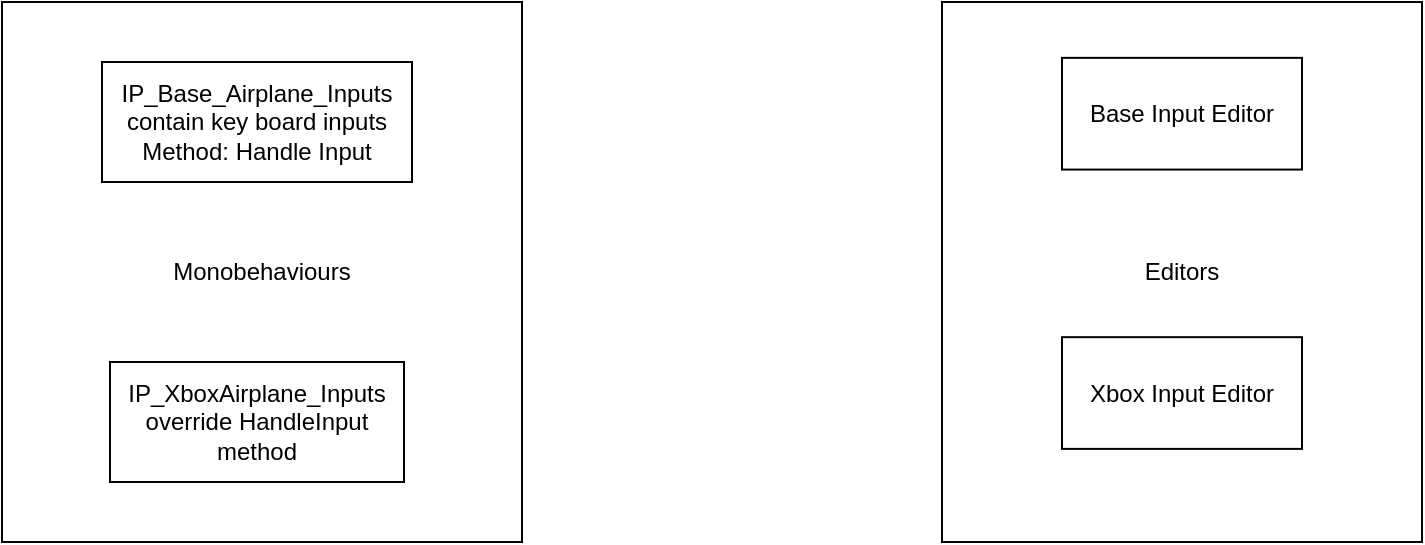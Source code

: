 <mxfile version="17.4.5" type="github">
  <diagram id="ZLVIaOcCaGxmoJylDY0u" name="Page-1">
    <mxGraphModel dx="868" dy="482" grid="1" gridSize="10" guides="1" tooltips="1" connect="1" arrows="1" fold="1" page="1" pageScale="1" pageWidth="850" pageHeight="1100" math="0" shadow="0">
      <root>
        <mxCell id="0" />
        <mxCell id="1" parent="0" />
        <mxCell id="BlDiGNrKHUINgb3muzq_-6" value="" style="group" vertex="1" connectable="0" parent="1">
          <mxGeometry x="40" y="90" width="260" height="270" as="geometry" />
        </mxCell>
        <mxCell id="BlDiGNrKHUINgb3muzq_-5" value="Monobehaviours" style="rounded=0;whiteSpace=wrap;html=1;" vertex="1" parent="BlDiGNrKHUINgb3muzq_-6">
          <mxGeometry width="260" height="270" as="geometry" />
        </mxCell>
        <mxCell id="BlDiGNrKHUINgb3muzq_-1" value="IP_Base_Airplane_Inputs&lt;br&gt;contain key board inputs&lt;br&gt;Method: Handle Input" style="rounded=0;whiteSpace=wrap;html=1;" vertex="1" parent="BlDiGNrKHUINgb3muzq_-6">
          <mxGeometry x="50" y="30" width="155" height="60" as="geometry" />
        </mxCell>
        <mxCell id="BlDiGNrKHUINgb3muzq_-2" value="IP_XboxAirplane_Inputs&lt;br&gt;override HandleInput&lt;br&gt;method" style="rounded=0;whiteSpace=wrap;html=1;" vertex="1" parent="BlDiGNrKHUINgb3muzq_-6">
          <mxGeometry x="54" y="180" width="147" height="60" as="geometry" />
        </mxCell>
        <mxCell id="BlDiGNrKHUINgb3muzq_-8" value="" style="group" vertex="1" connectable="0" parent="1">
          <mxGeometry x="510" y="90" width="240" height="270" as="geometry" />
        </mxCell>
        <mxCell id="BlDiGNrKHUINgb3muzq_-7" value="Editors" style="rounded=0;whiteSpace=wrap;html=1;" vertex="1" parent="BlDiGNrKHUINgb3muzq_-8">
          <mxGeometry width="240" height="270" as="geometry" />
        </mxCell>
        <mxCell id="BlDiGNrKHUINgb3muzq_-3" value="Base Input Editor" style="rounded=0;whiteSpace=wrap;html=1;" vertex="1" parent="BlDiGNrKHUINgb3muzq_-8">
          <mxGeometry x="60" y="27.931" width="120" height="55.862" as="geometry" />
        </mxCell>
        <mxCell id="BlDiGNrKHUINgb3muzq_-4" value="Xbox Input Editor" style="rounded=0;whiteSpace=wrap;html=1;" vertex="1" parent="BlDiGNrKHUINgb3muzq_-8">
          <mxGeometry x="60" y="167.586" width="120" height="55.862" as="geometry" />
        </mxCell>
      </root>
    </mxGraphModel>
  </diagram>
</mxfile>
